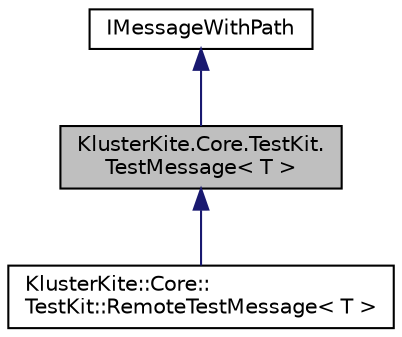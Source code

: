 digraph "KlusterKite.Core.TestKit.TestMessage&lt; T &gt;"
{
  edge [fontname="Helvetica",fontsize="10",labelfontname="Helvetica",labelfontsize="10"];
  node [fontname="Helvetica",fontsize="10",shape=record];
  Node0 [label="KlusterKite.Core.TestKit.\lTestMessage\< T \>",height=0.2,width=0.4,color="black", fillcolor="grey75", style="filled", fontcolor="black"];
  Node1 -> Node0 [dir="back",color="midnightblue",fontsize="10",style="solid",fontname="Helvetica"];
  Node1 [label="IMessageWithPath",height=0.2,width=0.4,color="black", fillcolor="white", style="filled",URL="$interface_kluster_kite_1_1_core_1_1_test_kit_1_1_i_message_with_path.html",tooltip="Message with receiver address description "];
  Node0 -> Node2 [dir="back",color="midnightblue",fontsize="10",style="solid",fontname="Helvetica"];
  Node2 [label="KlusterKite::Core::\lTestKit::RemoteTestMessage\< T \>",height=0.2,width=0.4,color="black", fillcolor="white", style="filled",URL="$class_kluster_kite_1_1_core_1_1_test_kit_1_1_remote_test_message.html",tooltip="Message wrapper to include original receiver actor path and receiver node address ..."];
}
